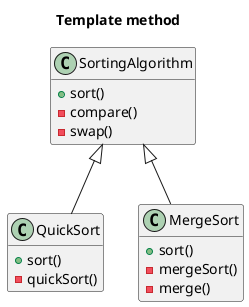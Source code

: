 @startuml "Template method"
title Template method
class SortingAlgorithm {
    +sort()
    -compare()
    -swap()
}

class QuickSort {
    +sort()
    -quickSort()
}

class MergeSort {
    +sort()
    -mergeSort()
    -merge()
}

SortingAlgorithm <|-- QuickSort
SortingAlgorithm <|-- MergeSort

hide empty fields
@enduml